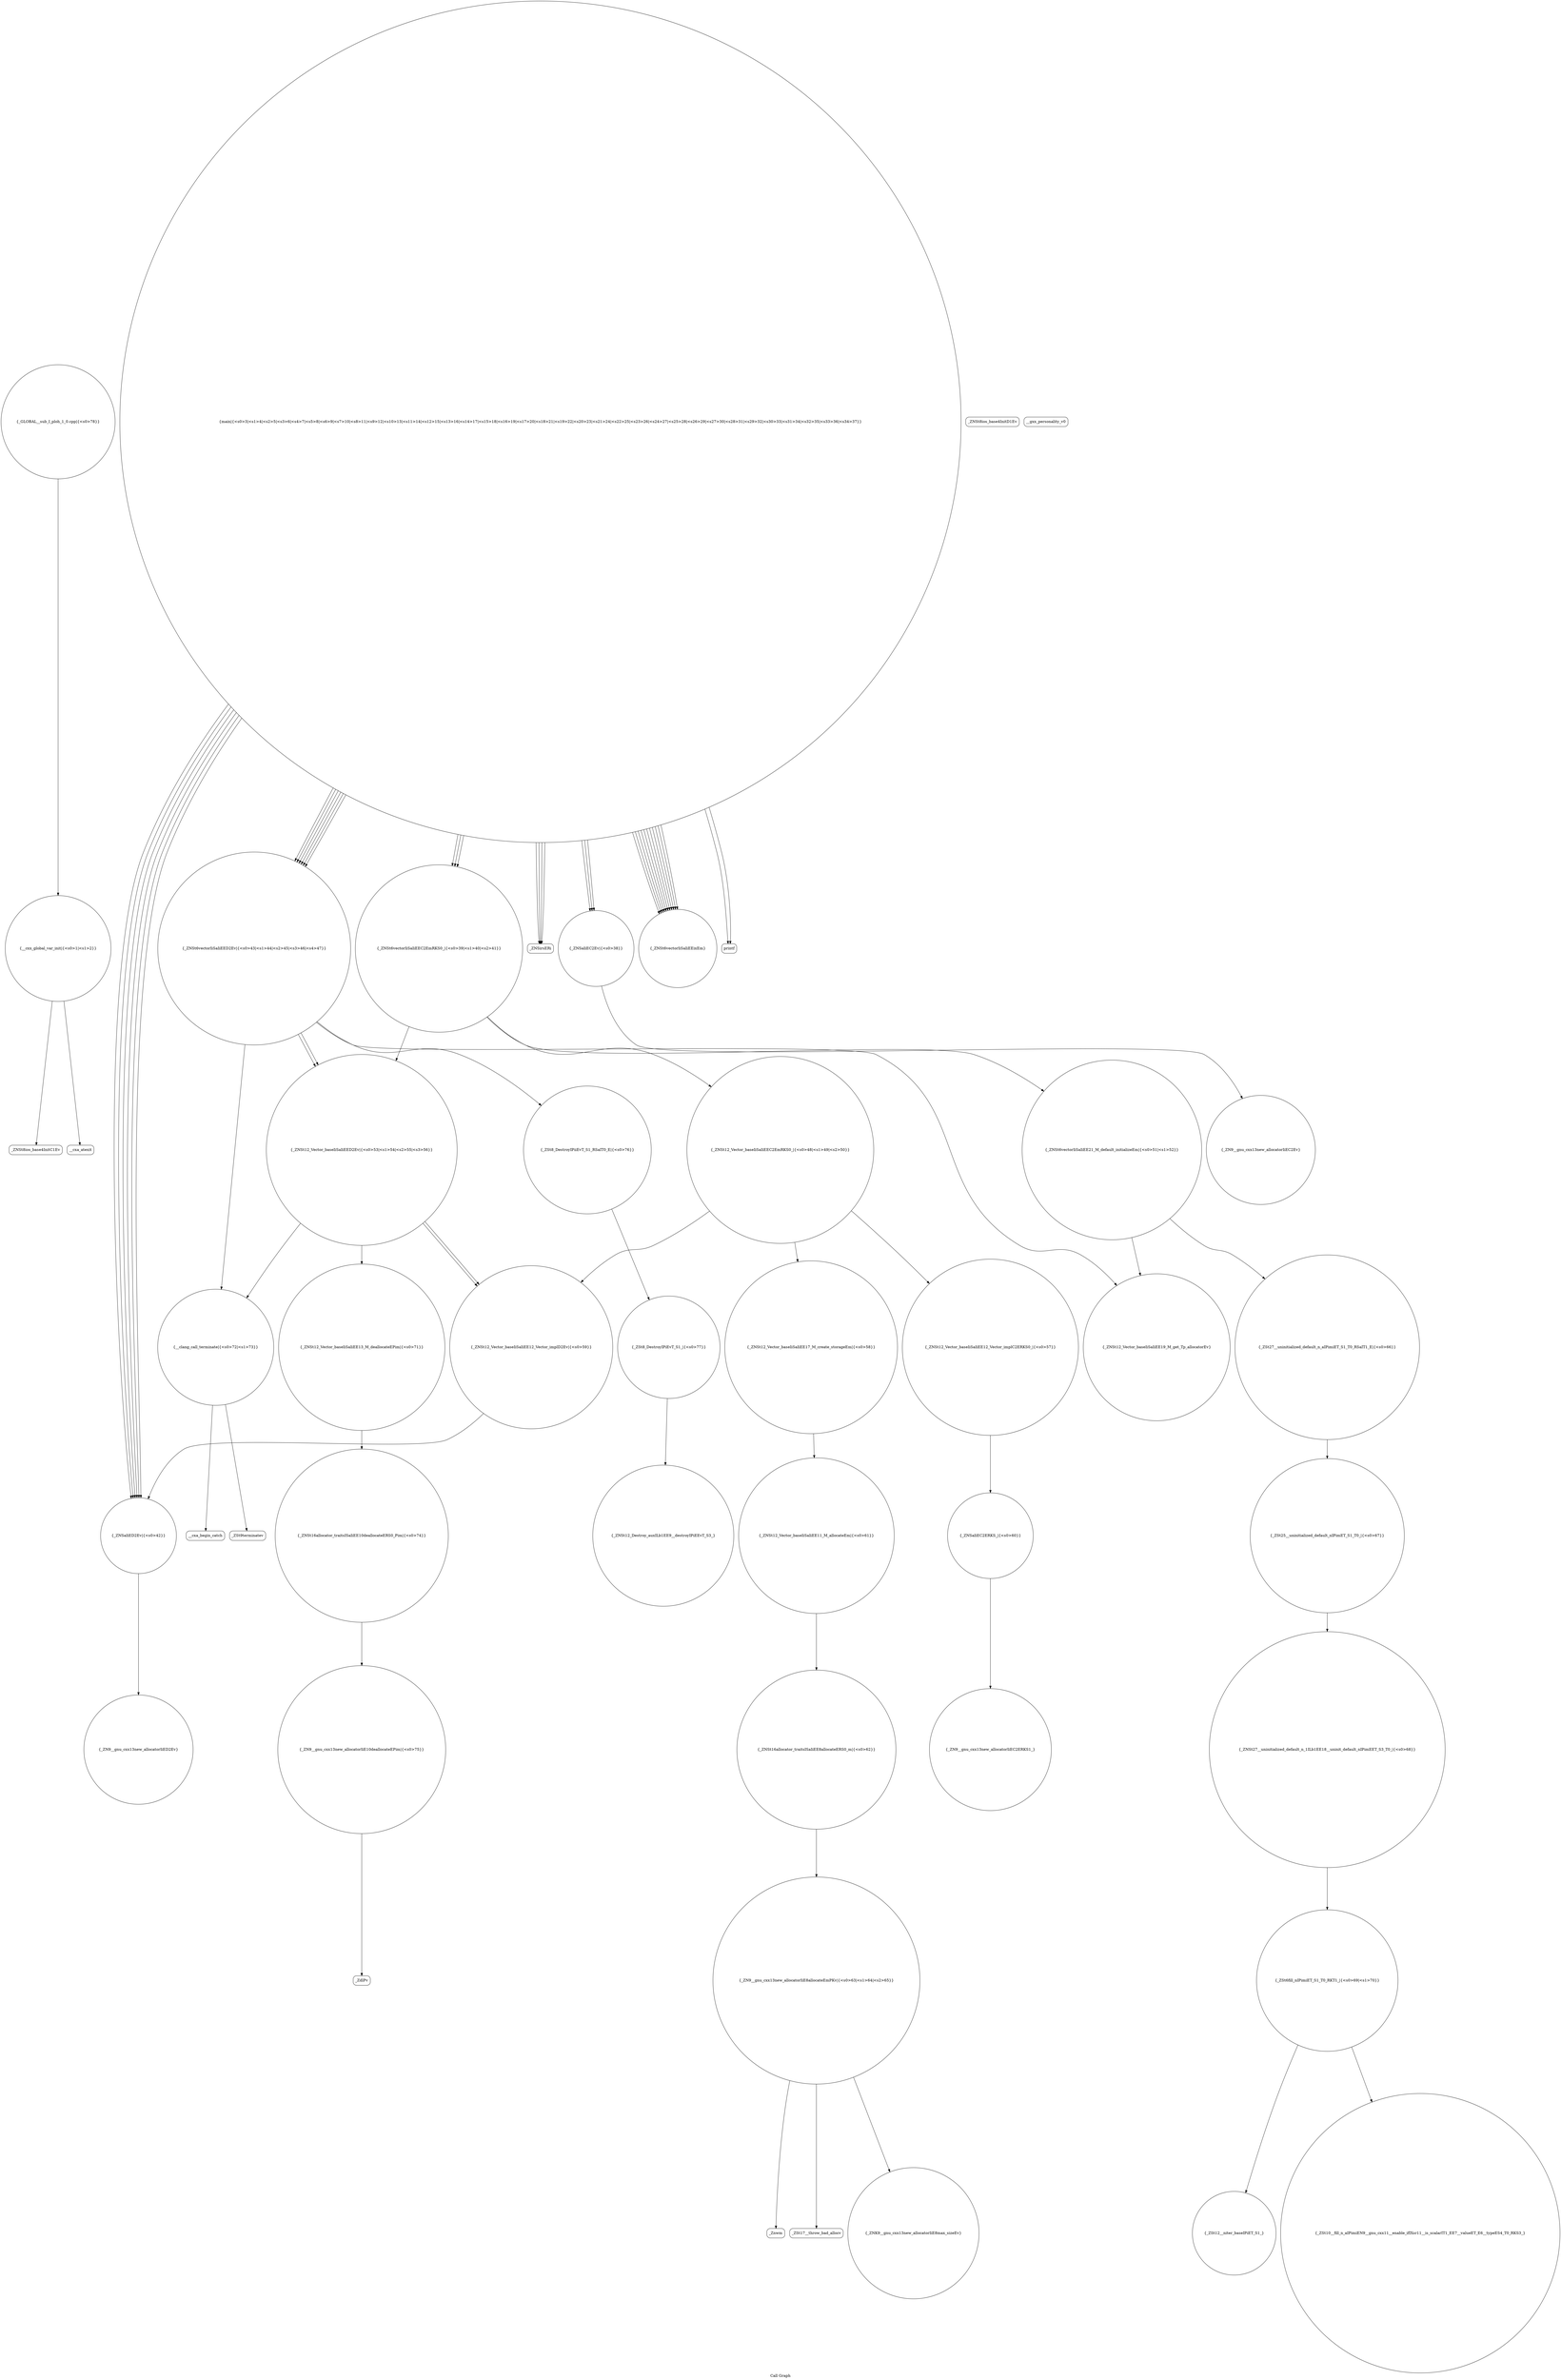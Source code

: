 digraph "Call Graph" {
	label="Call Graph";

	Node0x55c8cff823d0 [shape=record,shape=circle,label="{__cxx_global_var_init|{<s0>1|<s1>2}}"];
	Node0x55c8cff823d0:s0 -> Node0x55c8cff82860[color=black];
	Node0x55c8cff823d0:s1 -> Node0x55c8cff82960[color=black];
	Node0x55c8cff83e60 [shape=record,shape=circle,label="{_ZNSt12_Destroy_auxILb1EE9__destroyIPiEEvT_S3_}"];
	Node0x55c8cff834e0 [shape=record,shape=circle,label="{_ZNK9__gnu_cxx13new_allocatorIiE8max_sizeEv}"];
	Node0x55c8cff82b60 [shape=record,shape=circle,label="{_ZNSt6vectorIiSaIiEEC2EmRKS0_|{<s0>39|<s1>40|<s2>41}}"];
	Node0x55c8cff82b60:s0 -> Node0x55c8cff82f60[color=black];
	Node0x55c8cff82b60:s1 -> Node0x55c8cff82fe0[color=black];
	Node0x55c8cff82b60:s2 -> Node0x55c8cff83060[color=black];
	Node0x55c8cff83860 [shape=record,shape=circle,label="{_ZSt6fill_nIPimiET_S1_T0_RKT1_|{<s0>69|<s1>70}}"];
	Node0x55c8cff83860:s0 -> Node0x55c8cff83960[color=black];
	Node0x55c8cff83860:s1 -> Node0x55c8cff838e0[color=black];
	Node0x55c8cff82ee0 [shape=record,shape=circle,label="{_ZN9__gnu_cxx13new_allocatorIiED2Ev}"];
	Node0x55c8cff83be0 [shape=record,shape=circle,label="{_ZNSt16allocator_traitsISaIiEE10deallocateERS0_Pim|{<s0>74}}"];
	Node0x55c8cff83be0:s0 -> Node0x55c8cff83c60[color=black];
	Node0x55c8cff83260 [shape=record,shape=circle,label="{_ZNSaIiEC2ERKS_|{<s0>60}}"];
	Node0x55c8cff83260:s0 -> Node0x55c8cff832e0[color=black];
	Node0x55c8cff828e0 [shape=record,shape=Mrecord,label="{_ZNSt8ios_base4InitD1Ev}"];
	Node0x55c8cff835e0 [shape=record,shape=Mrecord,label="{_Znwm}"];
	Node0x55c8cff82c60 [shape=record,shape=circle,label="{_ZNSaIiED2Ev|{<s0>42}}"];
	Node0x55c8cff82c60:s0 -> Node0x55c8cff82ee0[color=black];
	Node0x55c8cff83960 [shape=record,shape=circle,label="{_ZSt12__niter_baseIPiET_S1_}"];
	Node0x55c8cff82fe0 [shape=record,shape=circle,label="{_ZNSt6vectorIiSaIiEE21_M_default_initializeEm|{<s0>51|<s1>52}}"];
	Node0x55c8cff82fe0:s0 -> Node0x55c8cff836e0[color=black];
	Node0x55c8cff82fe0:s1 -> Node0x55c8cff83660[color=black];
	Node0x55c8cff83ce0 [shape=record,shape=Mrecord,label="{_ZdlPv}"];
	Node0x55c8cff83360 [shape=record,shape=circle,label="{_ZNSt12_Vector_baseIiSaIiEE11_M_allocateEm|{<s0>61}}"];
	Node0x55c8cff83360:s0 -> Node0x55c8cff833e0[color=black];
	Node0x55c8cff829e0 [shape=record,shape=circle,label="{main|{<s0>3|<s1>4|<s2>5|<s3>6|<s4>7|<s5>8|<s6>9|<s7>10|<s8>11|<s9>12|<s10>13|<s11>14|<s12>15|<s13>16|<s14>17|<s15>18|<s16>19|<s17>20|<s18>21|<s19>22|<s20>23|<s21>24|<s22>25|<s23>26|<s24>27|<s25>28|<s26>29|<s27>30|<s28>31|<s29>32|<s30>33|<s31>34|<s32>35|<s33>36|<s34>37}}"];
	Node0x55c8cff829e0:s0 -> Node0x55c8cff82a60[color=black];
	Node0x55c8cff829e0:s1 -> Node0x55c8cff82a60[color=black];
	Node0x55c8cff829e0:s2 -> Node0x55c8cff82ae0[color=black];
	Node0x55c8cff829e0:s3 -> Node0x55c8cff82b60[color=black];
	Node0x55c8cff829e0:s4 -> Node0x55c8cff82c60[color=black];
	Node0x55c8cff829e0:s5 -> Node0x55c8cff82ae0[color=black];
	Node0x55c8cff829e0:s6 -> Node0x55c8cff82b60[color=black];
	Node0x55c8cff829e0:s7 -> Node0x55c8cff82c60[color=black];
	Node0x55c8cff829e0:s8 -> Node0x55c8cff82ce0[color=black];
	Node0x55c8cff829e0:s9 -> Node0x55c8cff82a60[color=black];
	Node0x55c8cff829e0:s10 -> Node0x55c8cff82ce0[color=black];
	Node0x55c8cff829e0:s11 -> Node0x55c8cff82a60[color=black];
	Node0x55c8cff829e0:s12 -> Node0x55c8cff82c60[color=black];
	Node0x55c8cff829e0:s13 -> Node0x55c8cff82c60[color=black];
	Node0x55c8cff829e0:s14 -> Node0x55c8cff82ae0[color=black];
	Node0x55c8cff829e0:s15 -> Node0x55c8cff82b60[color=black];
	Node0x55c8cff829e0:s16 -> Node0x55c8cff82c60[color=black];
	Node0x55c8cff829e0:s17 -> Node0x55c8cff82ce0[color=black];
	Node0x55c8cff829e0:s18 -> Node0x55c8cff82ce0[color=black];
	Node0x55c8cff829e0:s19 -> Node0x55c8cff82ce0[color=black];
	Node0x55c8cff829e0:s20 -> Node0x55c8cff82ce0[color=black];
	Node0x55c8cff829e0:s21 -> Node0x55c8cff82c60[color=black];
	Node0x55c8cff829e0:s22 -> Node0x55c8cff82ce0[color=black];
	Node0x55c8cff829e0:s23 -> Node0x55c8cff82ce0[color=black];
	Node0x55c8cff829e0:s24 -> Node0x55c8cff82ce0[color=black];
	Node0x55c8cff829e0:s25 -> Node0x55c8cff82ce0[color=black];
	Node0x55c8cff829e0:s26 -> Node0x55c8cff82ce0[color=black];
	Node0x55c8cff829e0:s27 -> Node0x55c8cff82d60[color=black];
	Node0x55c8cff829e0:s28 -> Node0x55c8cff82de0[color=black];
	Node0x55c8cff829e0:s29 -> Node0x55c8cff82d60[color=black];
	Node0x55c8cff829e0:s30 -> Node0x55c8cff82de0[color=black];
	Node0x55c8cff829e0:s31 -> Node0x55c8cff82de0[color=black];
	Node0x55c8cff829e0:s32 -> Node0x55c8cff82de0[color=black];
	Node0x55c8cff829e0:s33 -> Node0x55c8cff82de0[color=black];
	Node0x55c8cff829e0:s34 -> Node0x55c8cff82de0[color=black];
	Node0x55c8cff836e0 [shape=record,shape=circle,label="{_ZNSt12_Vector_baseIiSaIiEE19_M_get_Tp_allocatorEv}"];
	Node0x55c8cff82d60 [shape=record,shape=Mrecord,label="{printf}"];
	Node0x55c8cff83a60 [shape=record,shape=circle,label="{__clang_call_terminate|{<s0>72|<s1>73}}"];
	Node0x55c8cff83a60:s0 -> Node0x55c8cff83ae0[color=black];
	Node0x55c8cff83a60:s1 -> Node0x55c8cff83b60[color=black];
	Node0x55c8cff830e0 [shape=record,shape=circle,label="{_ZNSt12_Vector_baseIiSaIiEE12_Vector_implC2ERKS0_|{<s0>57}}"];
	Node0x55c8cff830e0:s0 -> Node0x55c8cff83260[color=black];
	Node0x55c8cff83de0 [shape=record,shape=circle,label="{_ZSt8_DestroyIPiEvT_S1_|{<s0>77}}"];
	Node0x55c8cff83de0:s0 -> Node0x55c8cff83e60[color=black];
	Node0x55c8cff83460 [shape=record,shape=circle,label="{_ZN9__gnu_cxx13new_allocatorIiE8allocateEmPKv|{<s0>63|<s1>64|<s2>65}}"];
	Node0x55c8cff83460:s0 -> Node0x55c8cff834e0[color=black];
	Node0x55c8cff83460:s1 -> Node0x55c8cff83560[color=black];
	Node0x55c8cff83460:s2 -> Node0x55c8cff835e0[color=black];
	Node0x55c8cff82ae0 [shape=record,shape=circle,label="{_ZNSaIiEC2Ev|{<s0>38}}"];
	Node0x55c8cff82ae0:s0 -> Node0x55c8cff82e60[color=black];
	Node0x55c8cff837e0 [shape=record,shape=circle,label="{_ZNSt27__uninitialized_default_n_1ILb1EE18__uninit_default_nIPimEET_S3_T0_|{<s0>68}}"];
	Node0x55c8cff837e0:s0 -> Node0x55c8cff83860[color=black];
	Node0x55c8cff82e60 [shape=record,shape=circle,label="{_ZN9__gnu_cxx13new_allocatorIiEC2Ev}"];
	Node0x55c8cff83b60 [shape=record,shape=Mrecord,label="{_ZSt9terminatev}"];
	Node0x55c8cff831e0 [shape=record,shape=circle,label="{_ZNSt12_Vector_baseIiSaIiEE12_Vector_implD2Ev|{<s0>59}}"];
	Node0x55c8cff831e0:s0 -> Node0x55c8cff82c60[color=black];
	Node0x55c8cff82860 [shape=record,shape=Mrecord,label="{_ZNSt8ios_base4InitC1Ev}"];
	Node0x55c8cff83ee0 [shape=record,shape=circle,label="{_GLOBAL__sub_I_ploh_1_0.cpp|{<s0>78}}"];
	Node0x55c8cff83ee0:s0 -> Node0x55c8cff823d0[color=black];
	Node0x55c8cff83560 [shape=record,shape=Mrecord,label="{_ZSt17__throw_bad_allocv}"];
	Node0x55c8cff82be0 [shape=record,shape=Mrecord,label="{__gxx_personality_v0}"];
	Node0x55c8cff838e0 [shape=record,shape=circle,label="{_ZSt10__fill_n_aIPimiEN9__gnu_cxx11__enable_ifIXsr11__is_scalarIT1_EE7__valueET_E6__typeES4_T0_RKS3_}"];
	Node0x55c8cff82f60 [shape=record,shape=circle,label="{_ZNSt12_Vector_baseIiSaIiEEC2EmRKS0_|{<s0>48|<s1>49|<s2>50}}"];
	Node0x55c8cff82f60:s0 -> Node0x55c8cff830e0[color=black];
	Node0x55c8cff82f60:s1 -> Node0x55c8cff83160[color=black];
	Node0x55c8cff82f60:s2 -> Node0x55c8cff831e0[color=black];
	Node0x55c8cff83c60 [shape=record,shape=circle,label="{_ZN9__gnu_cxx13new_allocatorIiE10deallocateEPim|{<s0>75}}"];
	Node0x55c8cff83c60:s0 -> Node0x55c8cff83ce0[color=black];
	Node0x55c8cff832e0 [shape=record,shape=circle,label="{_ZN9__gnu_cxx13new_allocatorIiEC2ERKS1_}"];
	Node0x55c8cff82960 [shape=record,shape=Mrecord,label="{__cxa_atexit}"];
	Node0x55c8cff83660 [shape=record,shape=circle,label="{_ZSt27__uninitialized_default_n_aIPimiET_S1_T0_RSaIT1_E|{<s0>66}}"];
	Node0x55c8cff83660:s0 -> Node0x55c8cff83760[color=black];
	Node0x55c8cff82ce0 [shape=record,shape=circle,label="{_ZNSt6vectorIiSaIiEEixEm}"];
	Node0x55c8cff839e0 [shape=record,shape=circle,label="{_ZNSt12_Vector_baseIiSaIiEE13_M_deallocateEPim|{<s0>71}}"];
	Node0x55c8cff839e0:s0 -> Node0x55c8cff83be0[color=black];
	Node0x55c8cff83060 [shape=record,shape=circle,label="{_ZNSt12_Vector_baseIiSaIiEED2Ev|{<s0>53|<s1>54|<s2>55|<s3>56}}"];
	Node0x55c8cff83060:s0 -> Node0x55c8cff839e0[color=black];
	Node0x55c8cff83060:s1 -> Node0x55c8cff831e0[color=black];
	Node0x55c8cff83060:s2 -> Node0x55c8cff831e0[color=black];
	Node0x55c8cff83060:s3 -> Node0x55c8cff83a60[color=black];
	Node0x55c8cff83d60 [shape=record,shape=circle,label="{_ZSt8_DestroyIPiiEvT_S1_RSaIT0_E|{<s0>76}}"];
	Node0x55c8cff83d60:s0 -> Node0x55c8cff83de0[color=black];
	Node0x55c8cff833e0 [shape=record,shape=circle,label="{_ZNSt16allocator_traitsISaIiEE8allocateERS0_m|{<s0>62}}"];
	Node0x55c8cff833e0:s0 -> Node0x55c8cff83460[color=black];
	Node0x55c8cff82a60 [shape=record,shape=Mrecord,label="{_ZNSirsERi}"];
	Node0x55c8cff83760 [shape=record,shape=circle,label="{_ZSt25__uninitialized_default_nIPimET_S1_T0_|{<s0>67}}"];
	Node0x55c8cff83760:s0 -> Node0x55c8cff837e0[color=black];
	Node0x55c8cff82de0 [shape=record,shape=circle,label="{_ZNSt6vectorIiSaIiEED2Ev|{<s0>43|<s1>44|<s2>45|<s3>46|<s4>47}}"];
	Node0x55c8cff82de0:s0 -> Node0x55c8cff836e0[color=black];
	Node0x55c8cff82de0:s1 -> Node0x55c8cff83d60[color=black];
	Node0x55c8cff82de0:s2 -> Node0x55c8cff83060[color=black];
	Node0x55c8cff82de0:s3 -> Node0x55c8cff83060[color=black];
	Node0x55c8cff82de0:s4 -> Node0x55c8cff83a60[color=black];
	Node0x55c8cff83ae0 [shape=record,shape=Mrecord,label="{__cxa_begin_catch}"];
	Node0x55c8cff83160 [shape=record,shape=circle,label="{_ZNSt12_Vector_baseIiSaIiEE17_M_create_storageEm|{<s0>58}}"];
	Node0x55c8cff83160:s0 -> Node0x55c8cff83360[color=black];
}
